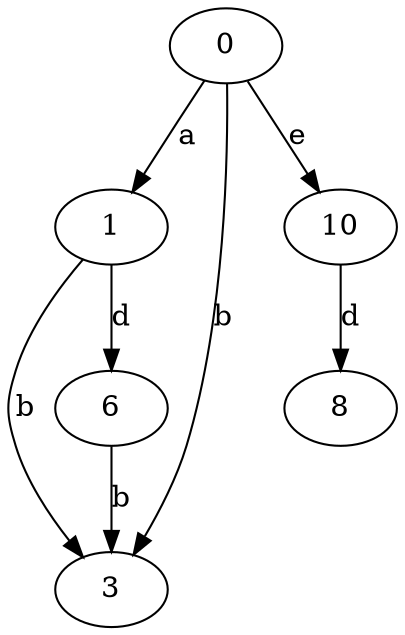 strict digraph  {
0;
1;
3;
6;
8;
10;
0 -> 1  [label=a];
0 -> 3  [label=b];
0 -> 10  [label=e];
1 -> 3  [label=b];
1 -> 6  [label=d];
6 -> 3  [label=b];
10 -> 8  [label=d];
}
